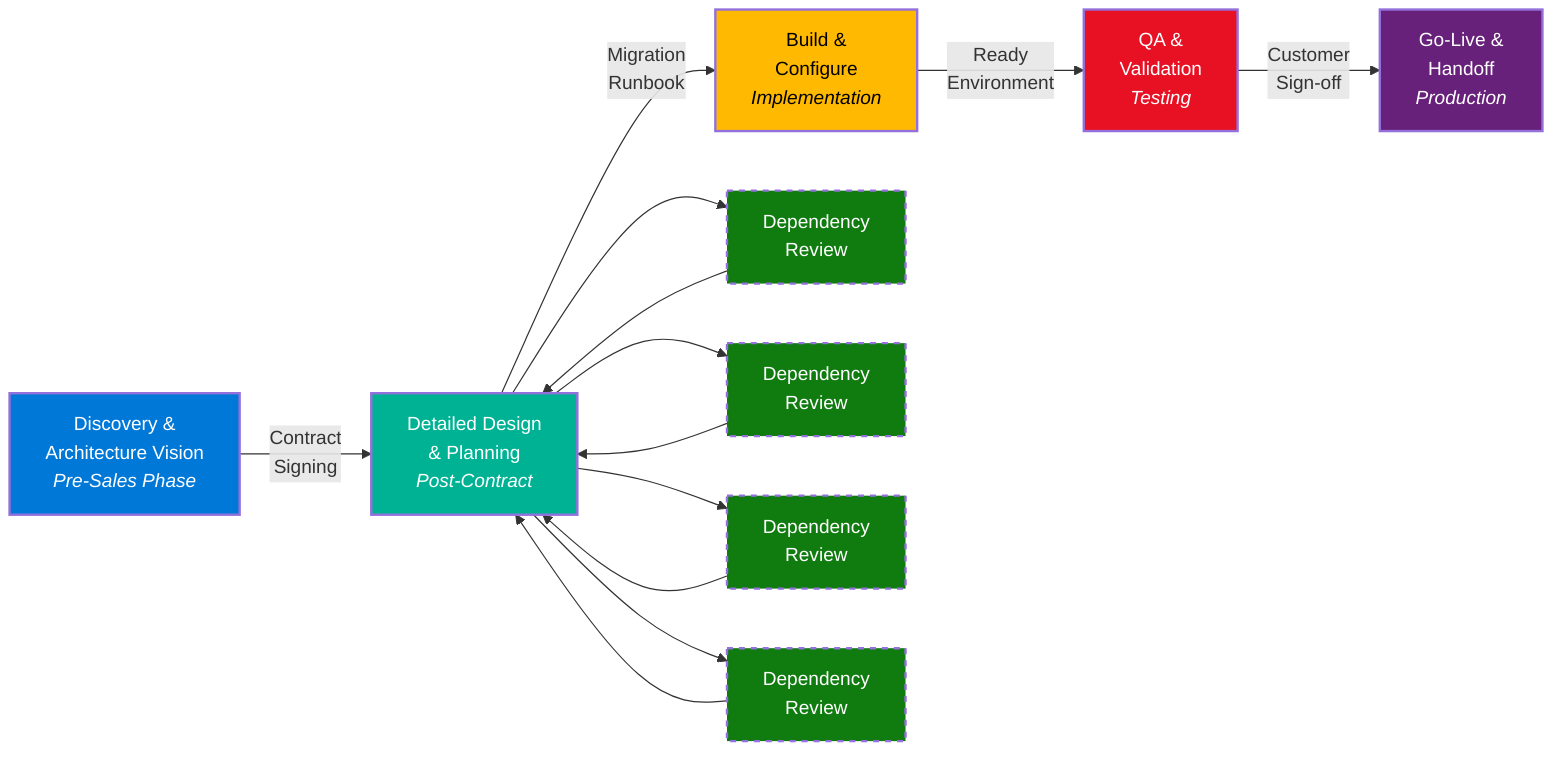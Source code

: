 flowchart LR
    %% Define the nodes with Surpass branding colors
    classDef discovery fill:#0078D7, color:white, stroke-width:2px
    classDef design fill:#00B294, color:white, stroke-width:2px
    classDef build fill:#FFB900, color:black, stroke-width:2px
    classDef qa fill:#E81123, color:white, stroke-width:2px
    classDef golive fill:#68217A, color:white, stroke-width:2px
    classDef review fill:#107C10, color:white, stroke-width:2px, stroke-dasharray: 5 5
    
    %% Main process flow
    Discovery["Discovery &<br/>Architecture Vision<br/><i>Pre-Sales Phase</i>"]
    Design["Detailed Design<br/>& Planning<br/><i>Post-Contract</i>"]
    Build["Build &<br/>Configure<br/><i>Implementation</i>"]
    QA["QA &<br/>Validation<br/><i>Testing</i>"]
    GoLive["Go-Live &<br/>Handoff<br/><i>Production</i>"]
    
    %% Dependency review nodes
    DR1["Dependency<br/>Review"]
    DR2["Dependency<br/>Review"]
    DR3["Dependency<br/>Review"]
    DR4["Dependency<br/>Review"]
    
    %% Connections for main flow
    Discovery --> |"Contract<br/>Signing"| Design
    Design --> |"Migration<br/>Runbook"| Build
    Build --> |"Ready<br/>Environment"| QA
    QA --> |"Customer<br/>Sign-off"| GoLive
    
    %% Connections for dependency reviews
    Design --> DR1
    DR1 --> Design
    Design --> DR2
    DR2 --> Design
    Design --> DR3
    DR3 --> Design
    Design --> DR4
    DR4 --> Design
    
    %% Apply classes
    class Discovery discovery
    class Design design
    class Build build
    class QA qa
    class GoLive golive
    class DR1,DR2,DR3,DR4 review